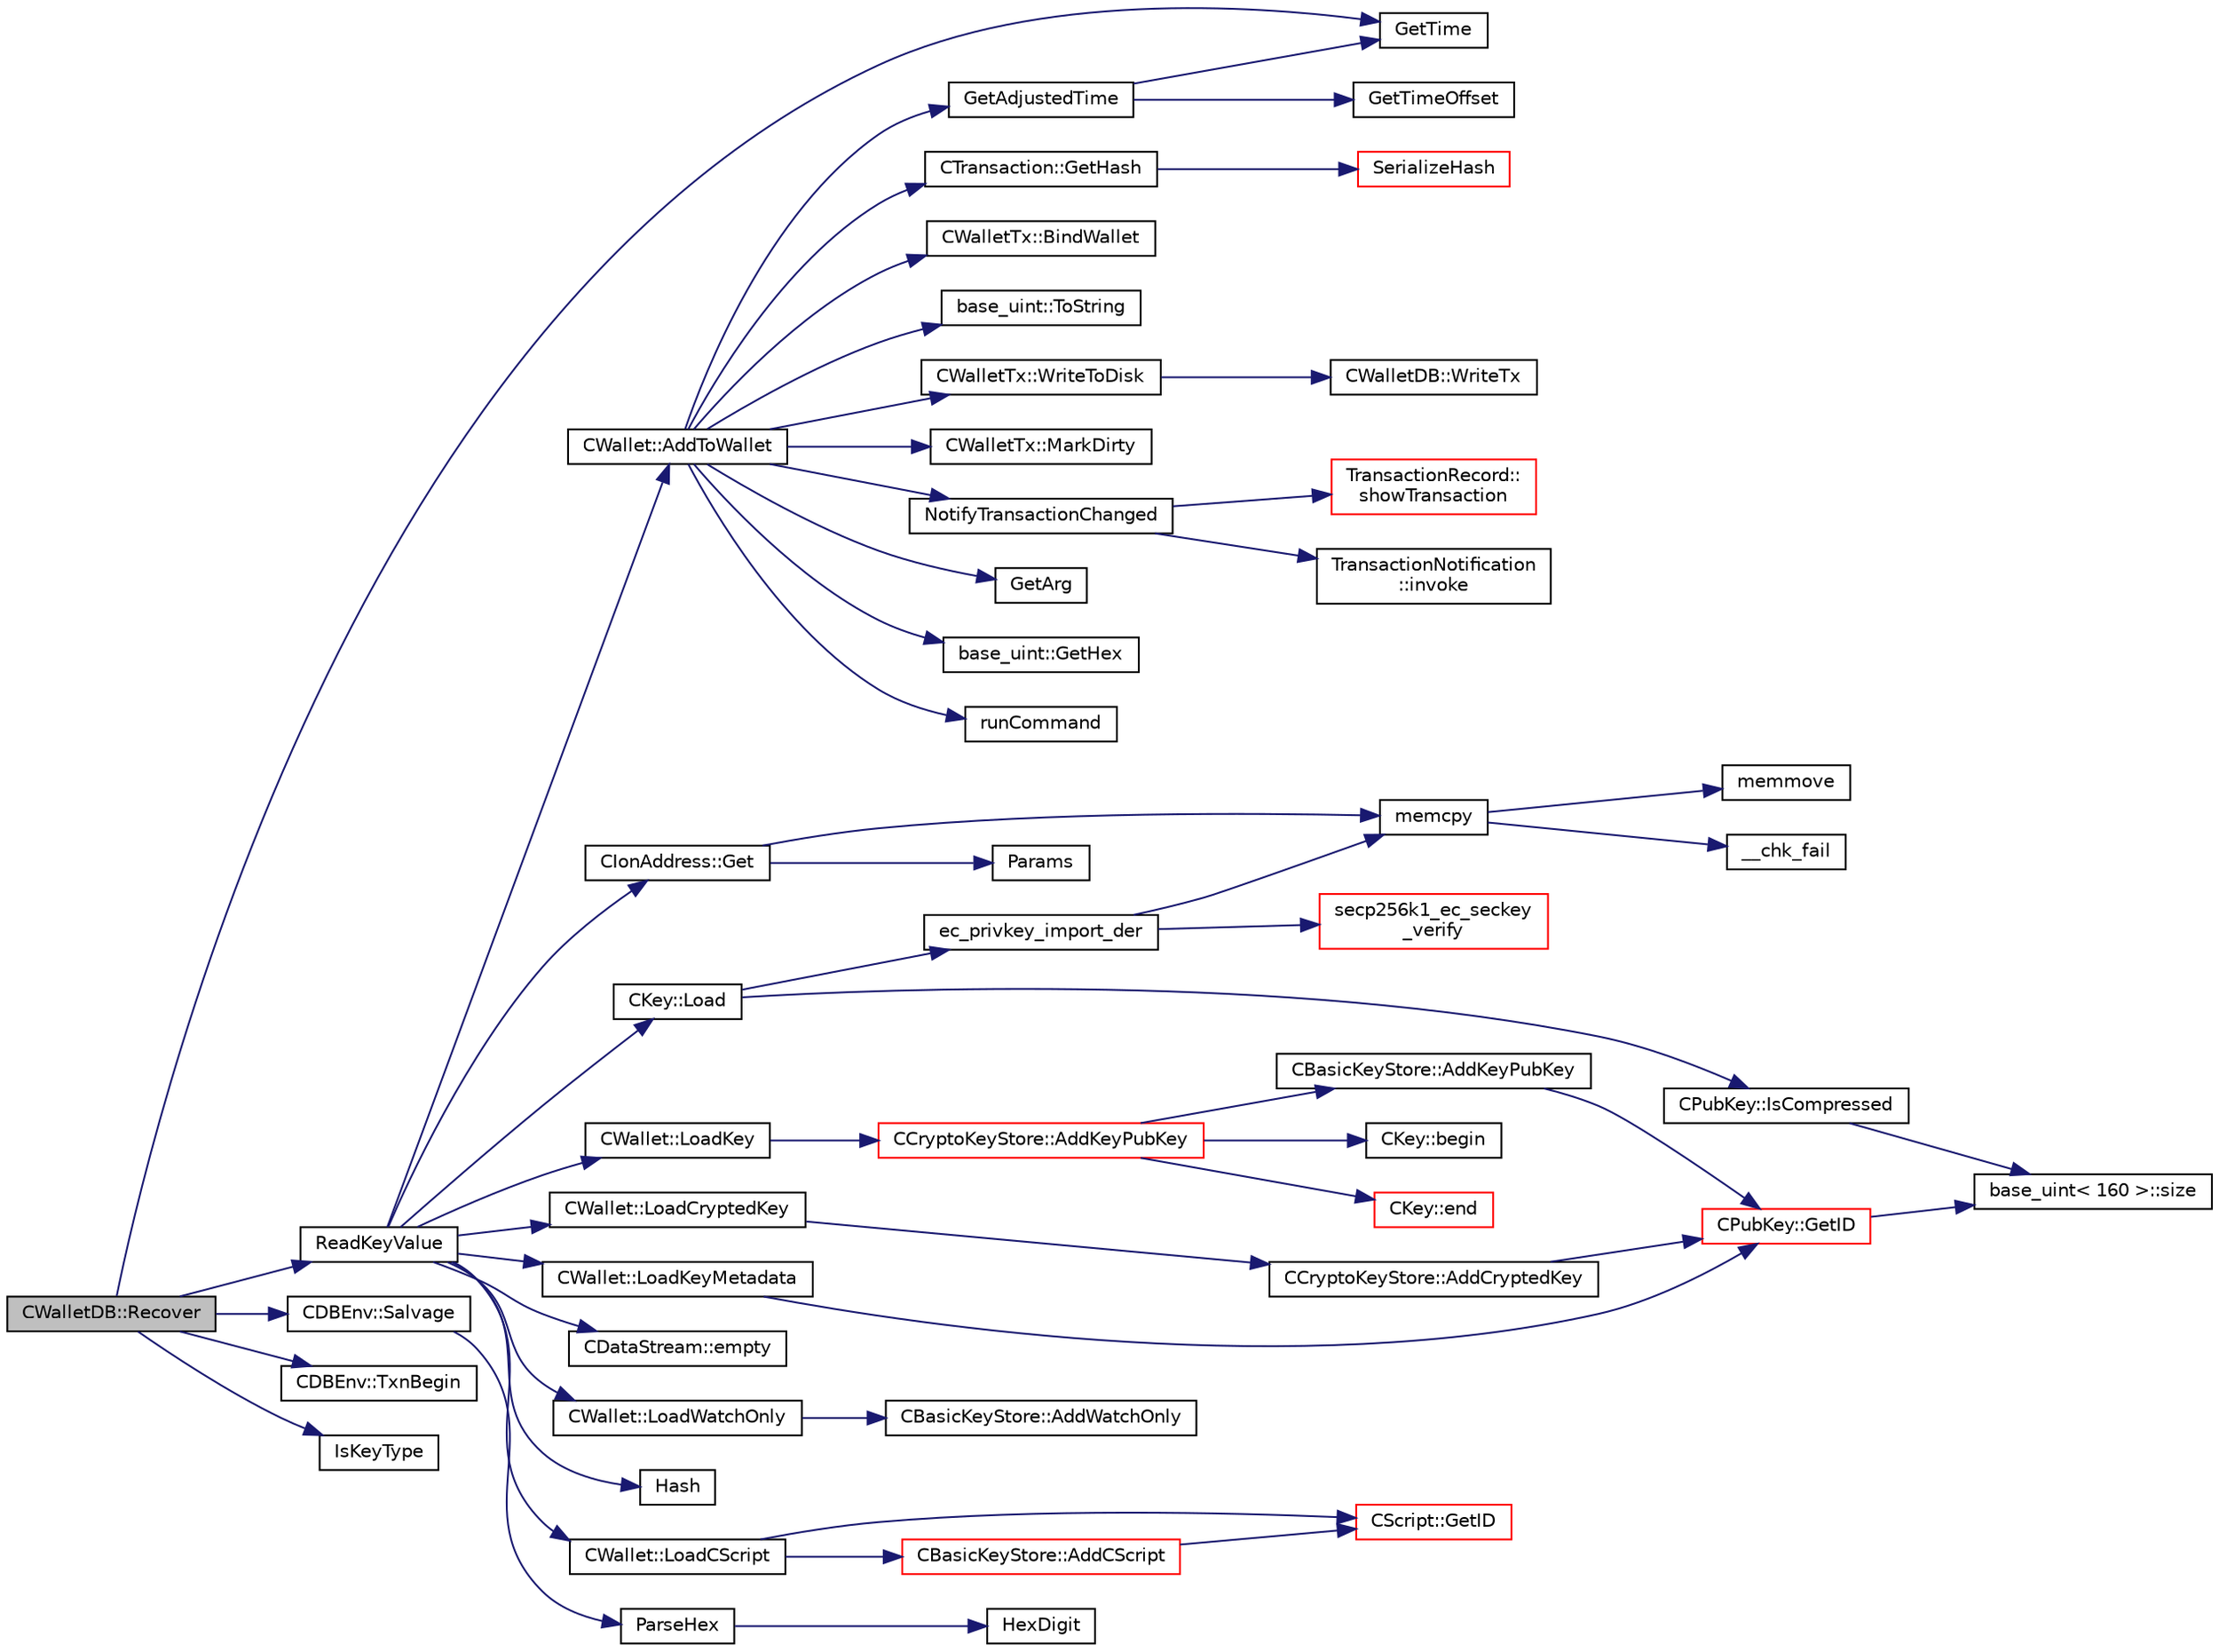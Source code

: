 digraph "CWalletDB::Recover"
{
  edge [fontname="Helvetica",fontsize="10",labelfontname="Helvetica",labelfontsize="10"];
  node [fontname="Helvetica",fontsize="10",shape=record];
  rankdir="LR";
  Node493 [label="CWalletDB::Recover",height=0.2,width=0.4,color="black", fillcolor="grey75", style="filled", fontcolor="black"];
  Node493 -> Node494 [color="midnightblue",fontsize="10",style="solid",fontname="Helvetica"];
  Node494 [label="GetTime",height=0.2,width=0.4,color="black", fillcolor="white", style="filled",URL="$df/d2d/util_8cpp.html#a46fac5fba8ba905b5f9acb364f5d8c6f"];
  Node493 -> Node495 [color="midnightblue",fontsize="10",style="solid",fontname="Helvetica"];
  Node495 [label="CDBEnv::Salvage",height=0.2,width=0.4,color="black", fillcolor="white", style="filled",URL="$d5/dd2/class_c_d_b_env.html#a08726637bff0809ab9c7c493383a3914"];
  Node495 -> Node496 [color="midnightblue",fontsize="10",style="solid",fontname="Helvetica"];
  Node496 [label="ParseHex",height=0.2,width=0.4,color="black", fillcolor="white", style="filled",URL="$df/d2d/util_8cpp.html#abea395175fbc4a788ed0f0a41710b8a7"];
  Node496 -> Node497 [color="midnightblue",fontsize="10",style="solid",fontname="Helvetica"];
  Node497 [label="HexDigit",height=0.2,width=0.4,color="black", fillcolor="white", style="filled",URL="$df/d2d/util_8cpp.html#aa59e8a8c5a39cb5041f93bb95dd02119"];
  Node493 -> Node498 [color="midnightblue",fontsize="10",style="solid",fontname="Helvetica"];
  Node498 [label="CDBEnv::TxnBegin",height=0.2,width=0.4,color="black", fillcolor="white", style="filled",URL="$d5/dd2/class_c_d_b_env.html#a5f1daab338b2098ea693efad6edefb9b"];
  Node493 -> Node499 [color="midnightblue",fontsize="10",style="solid",fontname="Helvetica"];
  Node499 [label="ReadKeyValue",height=0.2,width=0.4,color="black", fillcolor="white", style="filled",URL="$dc/d75/walletdb_8cpp.html#ad1f171cf096f5479805a06fc20480343"];
  Node499 -> Node500 [color="midnightblue",fontsize="10",style="solid",fontname="Helvetica"];
  Node500 [label="CIonAddress::Get",height=0.2,width=0.4,color="black", fillcolor="white", style="filled",URL="$d1/de4/class_c_ion_address.html#aa70f9899f0a3cf37e4a87483db5cf99d"];
  Node500 -> Node501 [color="midnightblue",fontsize="10",style="solid",fontname="Helvetica"];
  Node501 [label="memcpy",height=0.2,width=0.4,color="black", fillcolor="white", style="filled",URL="$d5/d9f/glibc__compat_8cpp.html#a0f46826ab0466591e136db24394923cf"];
  Node501 -> Node502 [color="midnightblue",fontsize="10",style="solid",fontname="Helvetica"];
  Node502 [label="memmove",height=0.2,width=0.4,color="black", fillcolor="white", style="filled",URL="$d5/d9f/glibc__compat_8cpp.html#a9778d49e9029dd75bc53ecbbf9f5e9a1"];
  Node501 -> Node503 [color="midnightblue",fontsize="10",style="solid",fontname="Helvetica"];
  Node503 [label="__chk_fail",height=0.2,width=0.4,color="black", fillcolor="white", style="filled",URL="$d5/d9f/glibc__compat_8cpp.html#a424ac71631da5ada2976630ff67051d1"];
  Node500 -> Node504 [color="midnightblue",fontsize="10",style="solid",fontname="Helvetica"];
  Node504 [label="Params",height=0.2,width=0.4,color="black", fillcolor="white", style="filled",URL="$df/dbf/chainparams_8cpp.html#ace5c5b706d71a324a417dd2db394fd4a",tooltip="Return the currently selected parameters. "];
  Node499 -> Node505 [color="midnightblue",fontsize="10",style="solid",fontname="Helvetica"];
  Node505 [label="CDataStream::empty",height=0.2,width=0.4,color="black", fillcolor="white", style="filled",URL="$d5/d41/class_c_data_stream.html#ab2633ac67f098dad30d03291741c2e42"];
  Node499 -> Node506 [color="midnightblue",fontsize="10",style="solid",fontname="Helvetica"];
  Node506 [label="CWallet::AddToWallet",height=0.2,width=0.4,color="black", fillcolor="white", style="filled",URL="$d2/de5/class_c_wallet.html#adf34c789fd6eab1eeed22ef16837f558"];
  Node506 -> Node507 [color="midnightblue",fontsize="10",style="solid",fontname="Helvetica"];
  Node507 [label="CTransaction::GetHash",height=0.2,width=0.4,color="black", fillcolor="white", style="filled",URL="$df/d43/class_c_transaction.html#a0b46d80e82ca324e82c2ce3fc1492bfa"];
  Node507 -> Node508 [color="midnightblue",fontsize="10",style="solid",fontname="Helvetica"];
  Node508 [label="SerializeHash",height=0.2,width=0.4,color="red", fillcolor="white", style="filled",URL="$db/dfb/hash_8h.html#a6de694e43f17c62025c6883965b65e63"];
  Node506 -> Node510 [color="midnightblue",fontsize="10",style="solid",fontname="Helvetica"];
  Node510 [label="CWalletTx::BindWallet",height=0.2,width=0.4,color="black", fillcolor="white", style="filled",URL="$d6/d53/class_c_wallet_tx.html#ab0ee7347584bff886dc24b9f63ff023c"];
  Node506 -> Node511 [color="midnightblue",fontsize="10",style="solid",fontname="Helvetica"];
  Node511 [label="GetAdjustedTime",height=0.2,width=0.4,color="black", fillcolor="white", style="filled",URL="$df/d2d/util_8cpp.html#a09f81b9c7650f898cf3cf305b87547e6"];
  Node511 -> Node494 [color="midnightblue",fontsize="10",style="solid",fontname="Helvetica"];
  Node511 -> Node512 [color="midnightblue",fontsize="10",style="solid",fontname="Helvetica"];
  Node512 [label="GetTimeOffset",height=0.2,width=0.4,color="black", fillcolor="white", style="filled",URL="$df/d2d/util_8cpp.html#a50ca5344c75631267633f15cfe5e983e"];
  Node506 -> Node513 [color="midnightblue",fontsize="10",style="solid",fontname="Helvetica"];
  Node513 [label="base_uint::ToString",height=0.2,width=0.4,color="black", fillcolor="white", style="filled",URL="$da/df7/classbase__uint.html#acccba4d9d51a0c36261718ca0cbb293b"];
  Node506 -> Node514 [color="midnightblue",fontsize="10",style="solid",fontname="Helvetica"];
  Node514 [label="CWalletTx::WriteToDisk",height=0.2,width=0.4,color="black", fillcolor="white", style="filled",URL="$d6/d53/class_c_wallet_tx.html#ada0e71d717dd360faf047de54eef4942"];
  Node514 -> Node515 [color="midnightblue",fontsize="10",style="solid",fontname="Helvetica"];
  Node515 [label="CWalletDB::WriteTx",height=0.2,width=0.4,color="black", fillcolor="white", style="filled",URL="$d4/d90/class_c_wallet_d_b.html#a76d2ca02898221ab66df5d5f7491164e"];
  Node506 -> Node516 [color="midnightblue",fontsize="10",style="solid",fontname="Helvetica"];
  Node516 [label="CWalletTx::MarkDirty",height=0.2,width=0.4,color="black", fillcolor="white", style="filled",URL="$d6/d53/class_c_wallet_tx.html#ac8a376bcb955e437489504dc596b43cf"];
  Node506 -> Node517 [color="midnightblue",fontsize="10",style="solid",fontname="Helvetica"];
  Node517 [label="NotifyTransactionChanged",height=0.2,width=0.4,color="black", fillcolor="white", style="filled",URL="$d7/d6a/transactiontablemodel_8cpp.html#a07e9dfe08b758569cb80c2558979c164"];
  Node517 -> Node518 [color="midnightblue",fontsize="10",style="solid",fontname="Helvetica"];
  Node518 [label="TransactionRecord::\lshowTransaction",height=0.2,width=0.4,color="red", fillcolor="white", style="filled",URL="$d1/da7/class_transaction_record.html#a5ad1d1af4bec5b15a624b7a451e8cdbf",tooltip="Decompose CWallet transaction to model transaction records. "];
  Node517 -> Node647 [color="midnightblue",fontsize="10",style="solid",fontname="Helvetica"];
  Node647 [label="TransactionNotification\l::invoke",height=0.2,width=0.4,color="black", fillcolor="white", style="filled",URL="$d6/d80/struct_transaction_notification.html#a6351a5b93f908a2df2e854e08178edb3"];
  Node506 -> Node618 [color="midnightblue",fontsize="10",style="solid",fontname="Helvetica"];
  Node618 [label="GetArg",height=0.2,width=0.4,color="black", fillcolor="white", style="filled",URL="$df/d2d/util_8cpp.html#a24f685720bf40370e5bd2a192ad50cd8",tooltip="Return string argument or default value. "];
  Node506 -> Node648 [color="midnightblue",fontsize="10",style="solid",fontname="Helvetica"];
  Node648 [label="base_uint::GetHex",height=0.2,width=0.4,color="black", fillcolor="white", style="filled",URL="$da/df7/classbase__uint.html#ae5e7b7481de91ebead20eebd5d685441"];
  Node506 -> Node649 [color="midnightblue",fontsize="10",style="solid",fontname="Helvetica"];
  Node649 [label="runCommand",height=0.2,width=0.4,color="black", fillcolor="white", style="filled",URL="$df/d2d/util_8cpp.html#adf94c00a5ac719c92a2f1bb2f8b2167f"];
  Node499 -> Node650 [color="midnightblue",fontsize="10",style="solid",fontname="Helvetica"];
  Node650 [label="CWallet::LoadWatchOnly",height=0.2,width=0.4,color="black", fillcolor="white", style="filled",URL="$d2/de5/class_c_wallet.html#ad6580f1844fc639389e1c6a1e2787ee6"];
  Node650 -> Node651 [color="midnightblue",fontsize="10",style="solid",fontname="Helvetica"];
  Node651 [label="CBasicKeyStore::AddWatchOnly",height=0.2,width=0.4,color="black", fillcolor="white", style="filled",URL="$db/db1/class_c_basic_key_store.html#a2417d0ae4e654c88cf47a1ba5f71b5a3",tooltip="Support for Watch-only addresses. "];
  Node499 -> Node575 [color="midnightblue",fontsize="10",style="solid",fontname="Helvetica"];
  Node575 [label="Hash",height=0.2,width=0.4,color="black", fillcolor="white", style="filled",URL="$db/dfb/hash_8h.html#ab3f6c437460137530d86e09c2c102e99"];
  Node499 -> Node652 [color="midnightblue",fontsize="10",style="solid",fontname="Helvetica"];
  Node652 [label="CKey::Load",height=0.2,width=0.4,color="black", fillcolor="white", style="filled",URL="$d2/d63/class_c_key.html#a141751588f8bfe5f1b6fc27f4e64b63f"];
  Node652 -> Node653 [color="midnightblue",fontsize="10",style="solid",fontname="Helvetica"];
  Node653 [label="ec_privkey_import_der",height=0.2,width=0.4,color="black", fillcolor="white", style="filled",URL="$d1/dbc/key_8cpp.html#a4b55d97662f6589a6319c363469c501e",tooltip="These functions are taken from the libsecp256k1 distribution and are very ugly. "];
  Node653 -> Node501 [color="midnightblue",fontsize="10",style="solid",fontname="Helvetica"];
  Node653 -> Node654 [color="midnightblue",fontsize="10",style="solid",fontname="Helvetica"];
  Node654 [label="secp256k1_ec_seckey\l_verify",height=0.2,width=0.4,color="red", fillcolor="white", style="filled",URL="$d7/dd3/secp256k1_8h.html#a366f922fc0c787351e82ff8e3a95f652",tooltip="Verify an ECDSA secret key. "];
  Node652 -> Node657 [color="midnightblue",fontsize="10",style="solid",fontname="Helvetica"];
  Node657 [label="CPubKey::IsCompressed",height=0.2,width=0.4,color="black", fillcolor="white", style="filled",URL="$da/d4e/class_c_pub_key.html#a25f8b70340ad20ddab0f80ec4cee9396"];
  Node657 -> Node595 [color="midnightblue",fontsize="10",style="solid",fontname="Helvetica"];
  Node595 [label="base_uint\< 160 \>::size",height=0.2,width=0.4,color="black", fillcolor="white", style="filled",URL="$da/df7/classbase__uint.html#a1f49b034e686269601ea89b0319b8004"];
  Node499 -> Node658 [color="midnightblue",fontsize="10",style="solid",fontname="Helvetica"];
  Node658 [label="CWallet::LoadKey",height=0.2,width=0.4,color="black", fillcolor="white", style="filled",URL="$d2/de5/class_c_wallet.html#a439bab81d7989f91a4f0909960516eea"];
  Node658 -> Node659 [color="midnightblue",fontsize="10",style="solid",fontname="Helvetica"];
  Node659 [label="CCryptoKeyStore::AddKeyPubKey",height=0.2,width=0.4,color="red", fillcolor="white", style="filled",URL="$db/dad/class_c_crypto_key_store.html#a340109b8673267676a34664a76ed3274"];
  Node659 -> Node660 [color="midnightblue",fontsize="10",style="solid",fontname="Helvetica"];
  Node660 [label="CBasicKeyStore::AddKeyPubKey",height=0.2,width=0.4,color="black", fillcolor="white", style="filled",URL="$db/db1/class_c_basic_key_store.html#acc2e33f319de88e88f86b0dc79bdcb65"];
  Node660 -> Node661 [color="midnightblue",fontsize="10",style="solid",fontname="Helvetica"];
  Node661 [label="CPubKey::GetID",height=0.2,width=0.4,color="red", fillcolor="white", style="filled",URL="$da/d4e/class_c_pub_key.html#a2675f7e6f72eff68e7a5227289feb021"];
  Node661 -> Node595 [color="midnightblue",fontsize="10",style="solid",fontname="Helvetica"];
  Node659 -> Node663 [color="midnightblue",fontsize="10",style="solid",fontname="Helvetica"];
  Node663 [label="CKey::begin",height=0.2,width=0.4,color="black", fillcolor="white", style="filled",URL="$d2/d63/class_c_key.html#ab8dee0ad9d933304a22284ee40040847"];
  Node659 -> Node664 [color="midnightblue",fontsize="10",style="solid",fontname="Helvetica"];
  Node664 [label="CKey::end",height=0.2,width=0.4,color="red", fillcolor="white", style="filled",URL="$d2/d63/class_c_key.html#a41c700c4a732672e4b7cc60d811dbf41"];
  Node499 -> Node670 [color="midnightblue",fontsize="10",style="solid",fontname="Helvetica"];
  Node670 [label="CWallet::LoadCryptedKey",height=0.2,width=0.4,color="black", fillcolor="white", style="filled",URL="$d2/de5/class_c_wallet.html#a01fbd78238d4ef833d059f12a7e8ac9f"];
  Node670 -> Node671 [color="midnightblue",fontsize="10",style="solid",fontname="Helvetica"];
  Node671 [label="CCryptoKeyStore::AddCryptedKey",height=0.2,width=0.4,color="black", fillcolor="white", style="filled",URL="$db/dad/class_c_crypto_key_store.html#a9f4d2df95008205b2b9784c5f0e8e12b"];
  Node671 -> Node661 [color="midnightblue",fontsize="10",style="solid",fontname="Helvetica"];
  Node499 -> Node672 [color="midnightblue",fontsize="10",style="solid",fontname="Helvetica"];
  Node672 [label="CWallet::LoadKeyMetadata",height=0.2,width=0.4,color="black", fillcolor="white", style="filled",URL="$d2/de5/class_c_wallet.html#a21e6580474514f838dfe1446890085a4"];
  Node672 -> Node661 [color="midnightblue",fontsize="10",style="solid",fontname="Helvetica"];
  Node499 -> Node673 [color="midnightblue",fontsize="10",style="solid",fontname="Helvetica"];
  Node673 [label="CWallet::LoadCScript",height=0.2,width=0.4,color="black", fillcolor="white", style="filled",URL="$d2/de5/class_c_wallet.html#adbf0abef9da8102f000d4afd5cec5bbc"];
  Node673 -> Node674 [color="midnightblue",fontsize="10",style="solid",fontname="Helvetica"];
  Node674 [label="CScript::GetID",height=0.2,width=0.4,color="red", fillcolor="white", style="filled",URL="$d9/d4b/class_c_script.html#a650fd970d7f03946c741ded7dba2c72c"];
  Node673 -> Node675 [color="midnightblue",fontsize="10",style="solid",fontname="Helvetica"];
  Node675 [label="CBasicKeyStore::AddCScript",height=0.2,width=0.4,color="red", fillcolor="white", style="filled",URL="$db/db1/class_c_basic_key_store.html#a56249ce3540398999cd397eeb662e836"];
  Node675 -> Node674 [color="midnightblue",fontsize="10",style="solid",fontname="Helvetica"];
  Node493 -> Node676 [color="midnightblue",fontsize="10",style="solid",fontname="Helvetica"];
  Node676 [label="IsKeyType",height=0.2,width=0.4,color="black", fillcolor="white", style="filled",URL="$dc/d75/walletdb_8cpp.html#a46e85dcfea881e75391f118eefd4cacc"];
}
